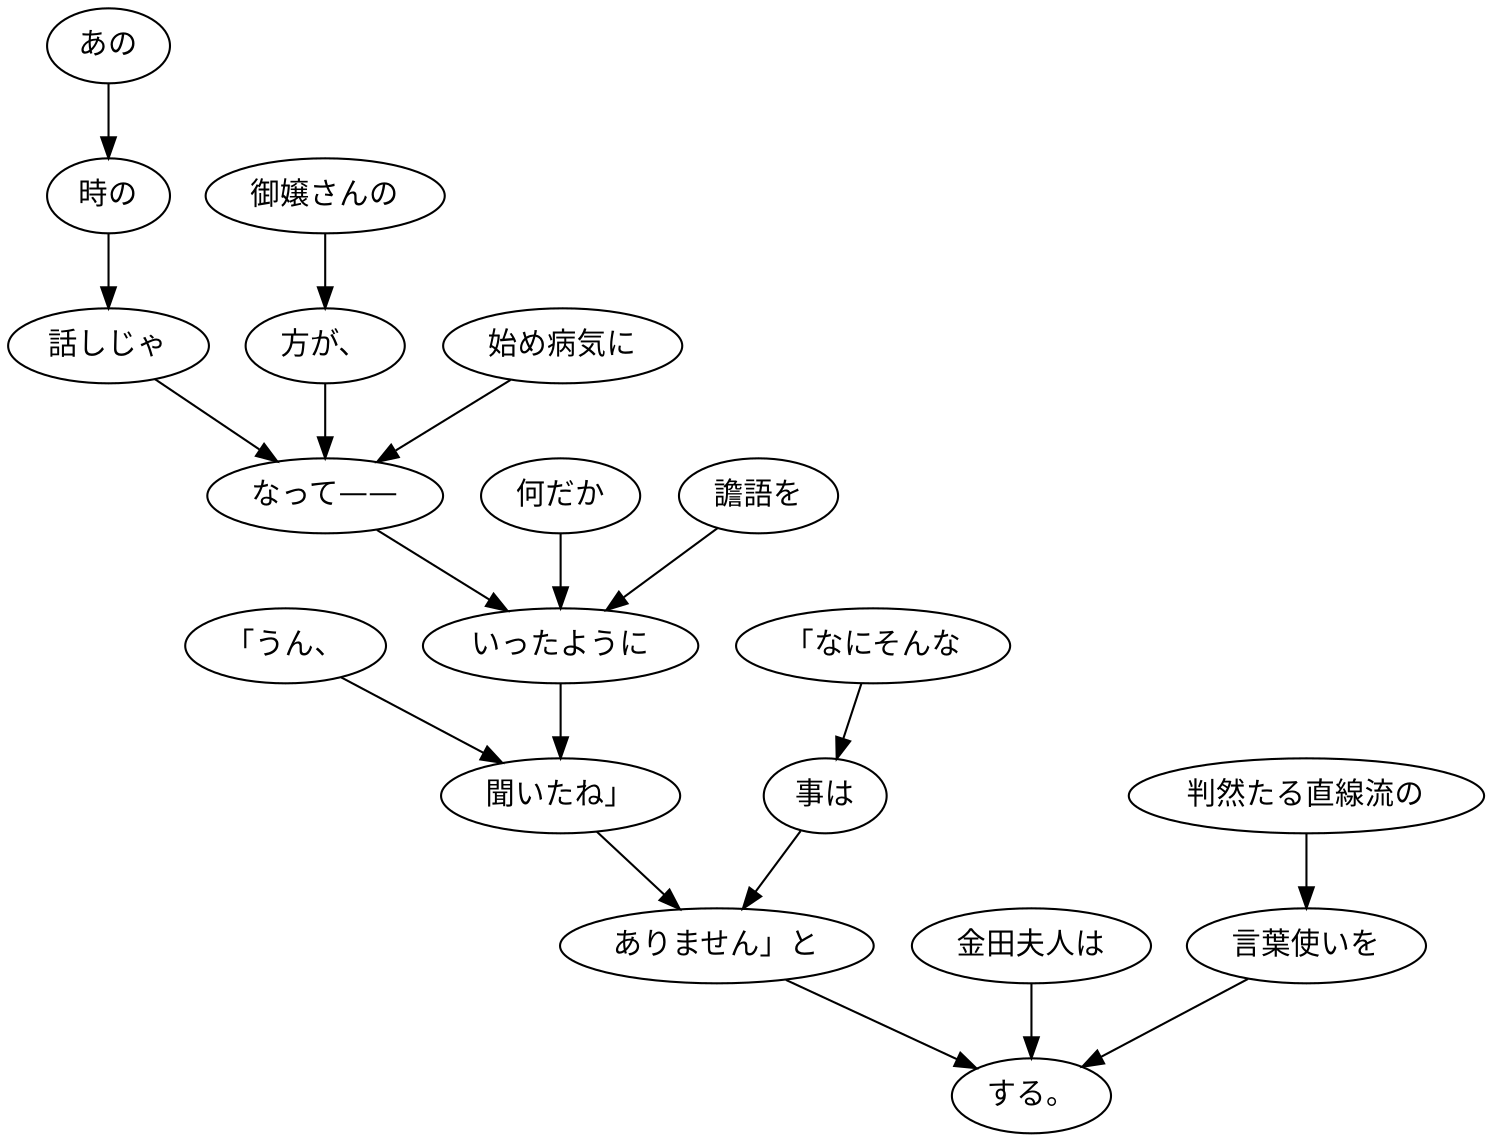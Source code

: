 digraph graph1662 {
	node0 [label="「うん、"];
	node1 [label="あの"];
	node2 [label="時の"];
	node3 [label="話しじゃ"];
	node4 [label="御嬢さんの"];
	node5 [label="方が、"];
	node6 [label="始め病気に"];
	node7 [label="なって——"];
	node8 [label="何だか"];
	node9 [label="譫語を"];
	node10 [label="いったように"];
	node11 [label="聞いたね」"];
	node12 [label="「なにそんな"];
	node13 [label="事は"];
	node14 [label="ありません」と"];
	node15 [label="金田夫人は"];
	node16 [label="判然たる直線流の"];
	node17 [label="言葉使いを"];
	node18 [label="する。"];
	node0 -> node11;
	node1 -> node2;
	node2 -> node3;
	node3 -> node7;
	node4 -> node5;
	node5 -> node7;
	node6 -> node7;
	node7 -> node10;
	node8 -> node10;
	node9 -> node10;
	node10 -> node11;
	node11 -> node14;
	node12 -> node13;
	node13 -> node14;
	node14 -> node18;
	node15 -> node18;
	node16 -> node17;
	node17 -> node18;
}
